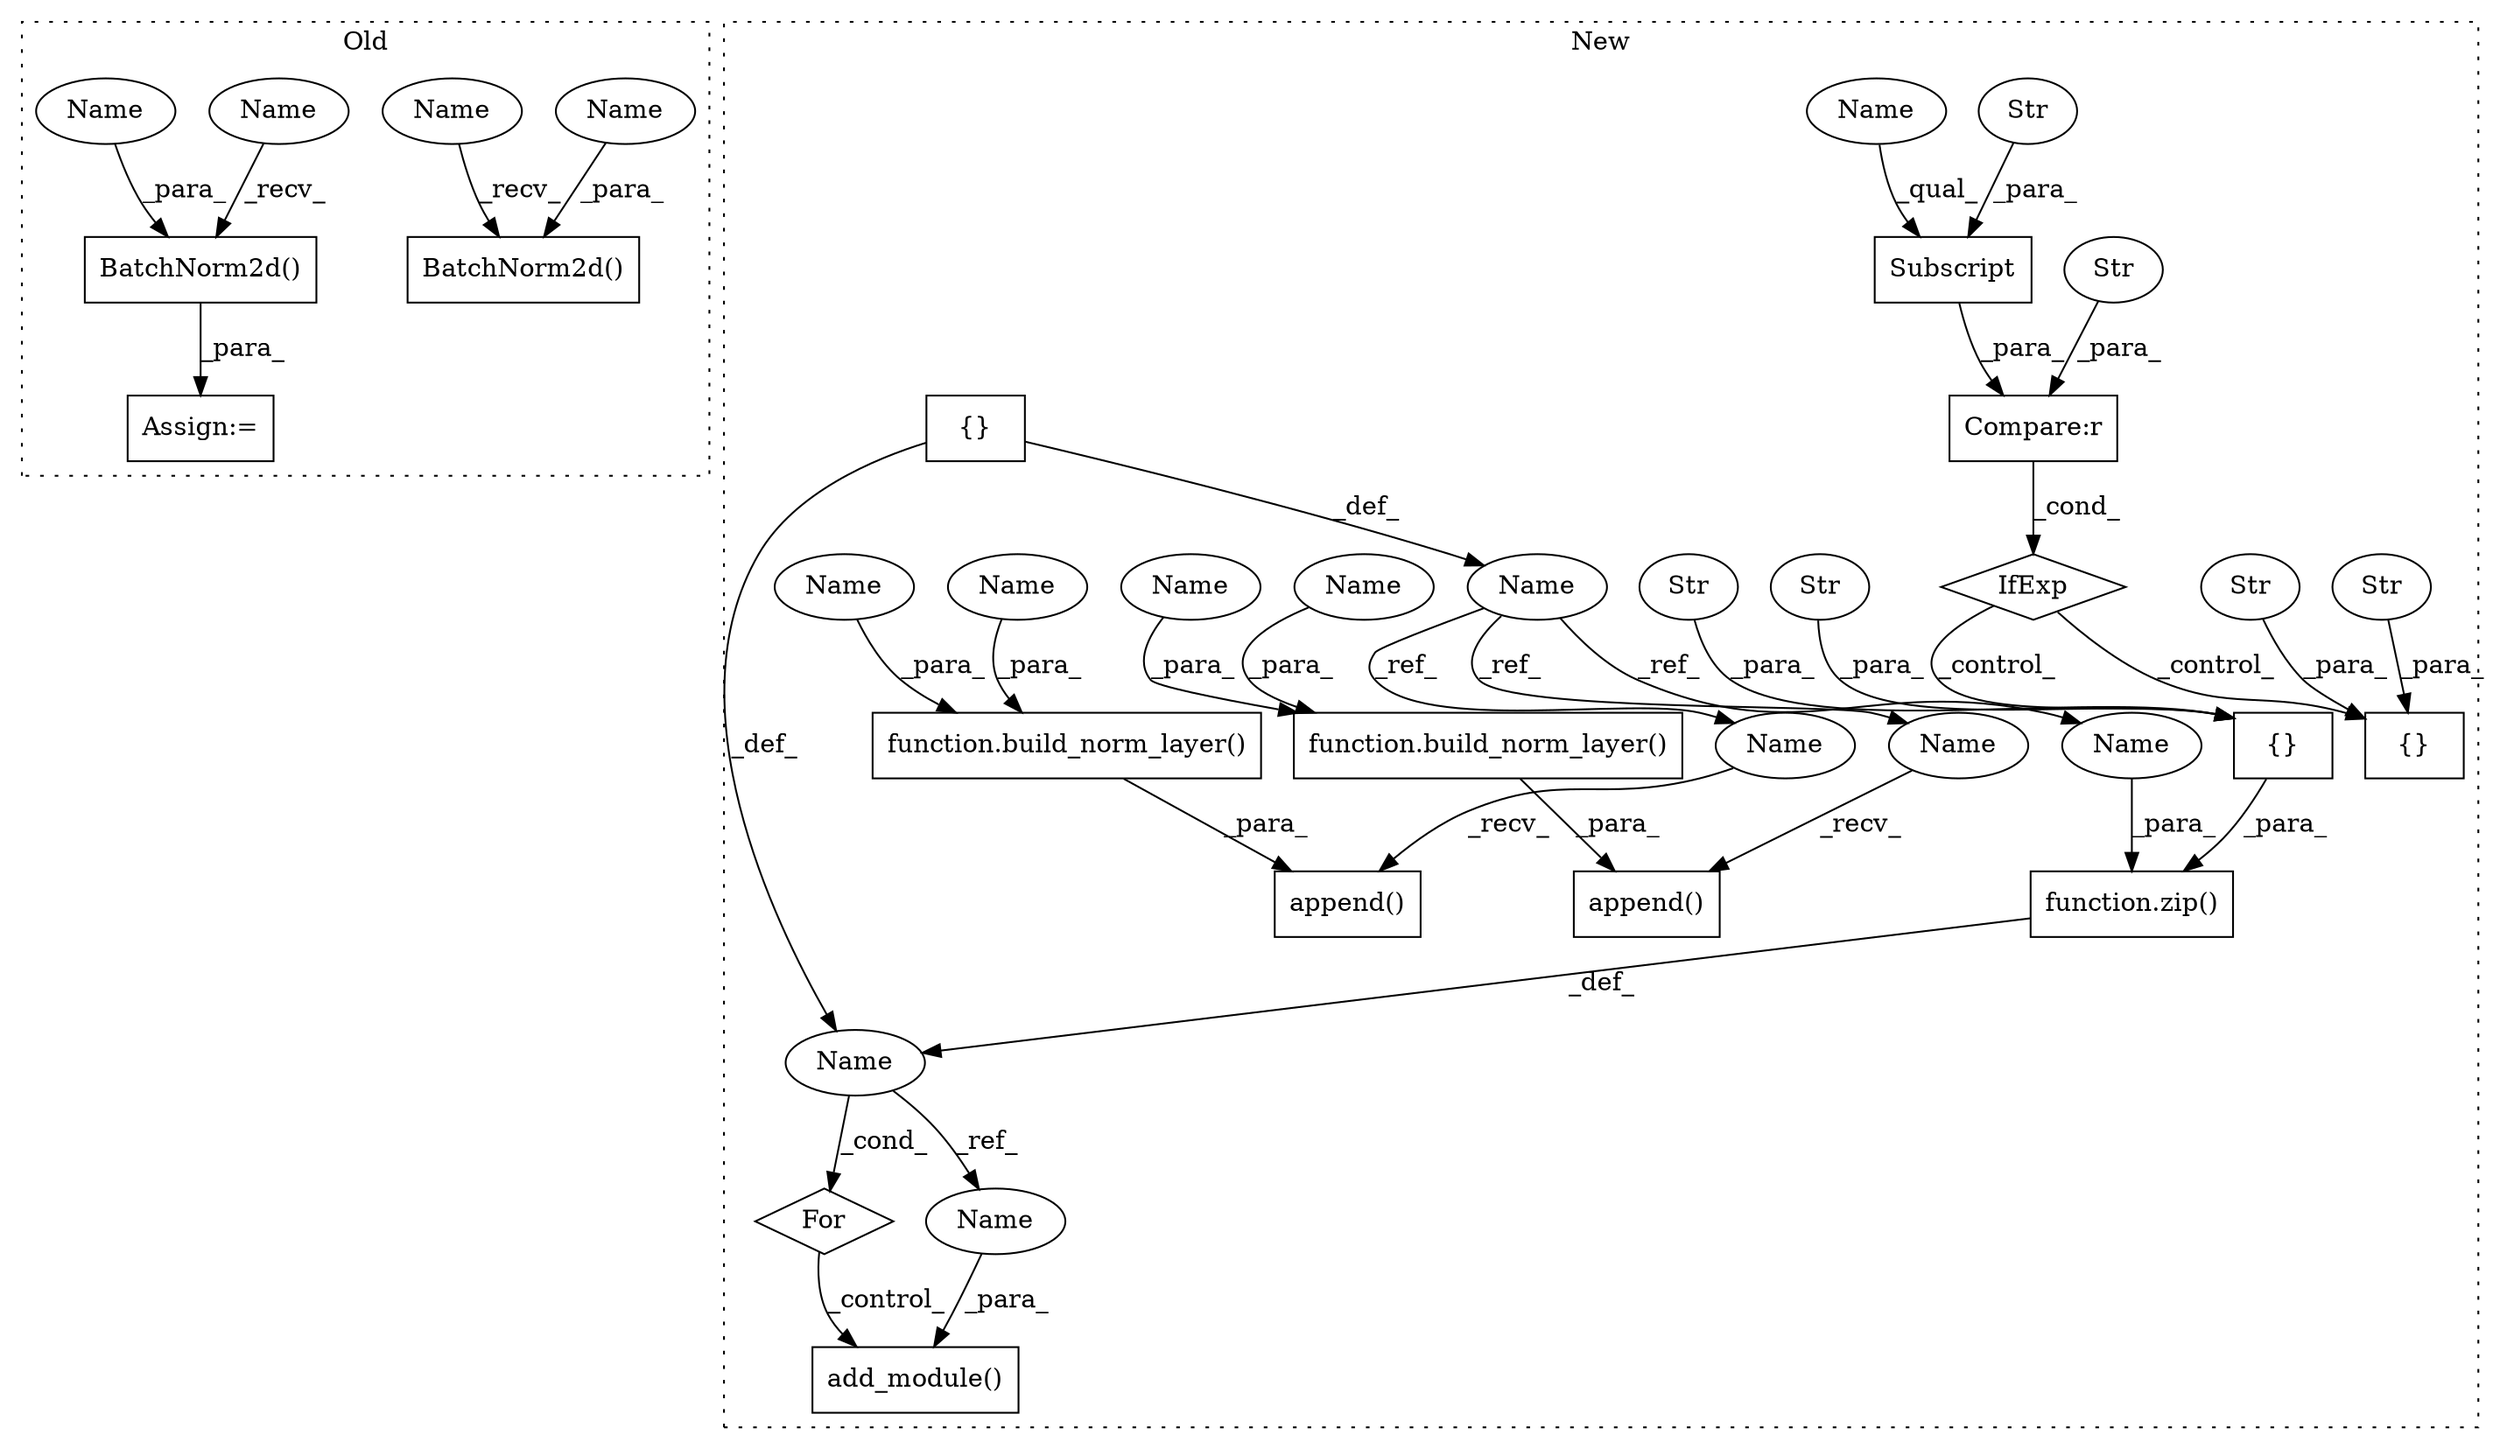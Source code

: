 digraph G {
subgraph cluster0 {
1 [label="BatchNorm2d()" a="75" s="977,998" l="15,1" shape="box"];
23 [label="BatchNorm2d()" a="75" s="848,869" l="15,1" shape="box"];
24 [label="Assign:=" a="68" s="974" l="3" shape="box"];
34 [label="Name" a="87" s="863" l="6" shape="ellipse"];
35 [label="Name" a="87" s="992" l="6" shape="ellipse"];
36 [label="Name" a="87" s="848" l="2" shape="ellipse"];
37 [label="Name" a="87" s="977" l="2" shape="ellipse"];
label = "Old";
style="dotted";
}
subgraph cluster1 {
2 [label="Subscript" a="63" s="1136,0" l="17,0" shape="box"];
3 [label="Str" a="66" s="1146" l="6" shape="ellipse"];
4 [label="Compare:r" a="40" s="1136" l="25" shape="box"];
5 [label="Str" a="66" s="1157" l="4" shape="ellipse"];
6 [label="IfExp" a="51" s="1132,1161" l="4,33" shape="diamond"];
7 [label="function.build_norm_layer()" a="75" s="1054,1088" l="17,1" shape="box"];
8 [label="{}" a="59" s="1194,1207" l="1,0" shape="box"];
9 [label="Str" a="66" s="1202" l="5" shape="ellipse"];
10 [label="Str" a="66" s="1195" l="5" shape="ellipse"];
11 [label="{}" a="59" s="1118,1131" l="1,0" shape="box"];
12 [label="Str" a="66" s="1126" l="5" shape="ellipse"];
13 [label="Str" a="66" s="1119" l="5" shape="ellipse"];
14 [label="For" a="107" s="1218,1270" l="4,14" shape="diamond"];
15 [label="{}" a="59" s="960,960" l="2,1" shape="box"];
16 [label="function.build_norm_layer()" a="75" s="990,1024" l="17,1" shape="box"];
17 [label="append()" a="75" s="971,1025" l="19,1" shape="box"];
18 [label="Name" a="87" s="946" l="11" shape="ellipse"];
19 [label="function.zip()" a="75" s="1237,1269" l="4,1" shape="box"];
20 [label="add_module()" a="75" s="1284,1311" l="16,1" shape="box"];
21 [label="Name" a="87" s="1228" l="5" shape="ellipse"];
22 [label="append()" a="75" s="1035,1089" l="19,1" shape="box"];
25 [label="Name" a="87" s="1082" l="6" shape="ellipse"];
26 [label="Name" a="87" s="1018" l="6" shape="ellipse"];
27 [label="Name" a="87" s="1007" l="9" shape="ellipse"];
28 [label="Name" a="87" s="1136" l="9" shape="ellipse"];
29 [label="Name" a="87" s="1071" l="9" shape="ellipse"];
30 [label="Name" a="87" s="1306" l="5" shape="ellipse"];
31 [label="Name" a="87" s="1035" l="11" shape="ellipse"];
32 [label="Name" a="87" s="971" l="11" shape="ellipse"];
33 [label="Name" a="87" s="1258" l="11" shape="ellipse"];
label = "New";
style="dotted";
}
1 -> 24 [label="_para_"];
2 -> 4 [label="_para_"];
3 -> 2 [label="_para_"];
4 -> 6 [label="_cond_"];
5 -> 4 [label="_para_"];
6 -> 8 [label="_control_"];
6 -> 11 [label="_control_"];
7 -> 22 [label="_para_"];
8 -> 19 [label="_para_"];
9 -> 8 [label="_para_"];
10 -> 8 [label="_para_"];
12 -> 11 [label="_para_"];
13 -> 11 [label="_para_"];
14 -> 20 [label="_control_"];
15 -> 21 [label="_def_"];
15 -> 18 [label="_def_"];
16 -> 17 [label="_para_"];
18 -> 33 [label="_ref_"];
18 -> 32 [label="_ref_"];
18 -> 31 [label="_ref_"];
19 -> 21 [label="_def_"];
21 -> 30 [label="_ref_"];
21 -> 14 [label="_cond_"];
25 -> 7 [label="_para_"];
26 -> 16 [label="_para_"];
27 -> 16 [label="_para_"];
28 -> 2 [label="_qual_"];
29 -> 7 [label="_para_"];
30 -> 20 [label="_para_"];
31 -> 22 [label="_recv_"];
32 -> 17 [label="_recv_"];
33 -> 19 [label="_para_"];
34 -> 23 [label="_para_"];
35 -> 1 [label="_para_"];
36 -> 23 [label="_recv_"];
37 -> 1 [label="_recv_"];
}
